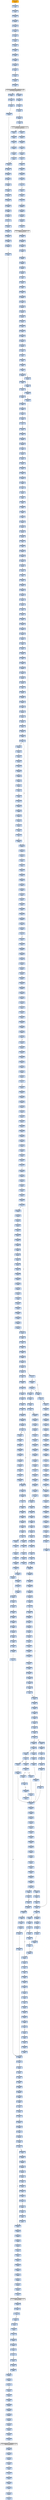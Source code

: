 strict digraph G {
	graph [bgcolor=transparent,
		name=G
	];
	node [color=lightsteelblue,
		fillcolor=lightsteelblue,
		shape=rectangle,
		style=filled
	];
	"0x0047083d"	[label="0x0047083d
movl"];
	"0x0047083f"	[label="0x0047083f
pushl"];
	"0x0047083d" -> "0x0047083f"	[color="#000000"];
	"0x004702c8"	[label="0x004702c8
je"];
	"0x00470373"	[label="0x00470373
movl"];
	"0x004702c8" -> "0x00470373"	[color="#000000",
		label=T];
	"0x00470ca5"	[label="0x00470ca5
jne"];
	"0x00470cb2"	[label="0x00470cb2
movb"];
	"0x00470ca5" -> "0x00470cb2"	[color="#000000",
		label=T];
	"0x00470845"	[label="0x00470845
movl"];
	"0x0047084b"	[label="0x0047084b
xorl"];
	"0x00470845" -> "0x0047084b"	[color="#000000"];
	"0x004701ae"	[label="0x004701ae
orl"];
	"0x004701b0"	[label="0x004701b0
je"];
	"0x004701ae" -> "0x004701b0"	[color="#000000"];
	"0x0047088e"	[label="0x0047088e
movl"];
	"0x00470892"	[label="0x00470892
movl"];
	"0x0047088e" -> "0x00470892"	[color="#000000"];
	"0x00470cff"	[label="0x00470cff
ret"];
	"0x00470a9b"	[label="0x00470a9b
movb"];
	"0x00470cff" -> "0x00470a9b"	[color="#000000"];
	"0x00470e18"	[label="0x00470e18
movb"];
	"0x00470cff" -> "0x00470e18"	[color="#000000"];
	"0x00470e4c"	[label="0x00470e4c
movl"];
	"0x00470e50"	[label="0x00470e50
andl"];
	"0x00470e4c" -> "0x00470e50"	[color="#000000"];
	"0x00470093"	[label="0x00470093
orl"];
	"0x00470095"	[label="0x00470095
je"];
	"0x00470093" -> "0x00470095"	[color="#000000"];
	"0x00470e36"	[label="0x00470e36
movl"];
	"0x00470e39"	[label="0x00470e39
movl"];
	"0x00470e36" -> "0x00470e39"	[color="#000000"];
	"0x00470f2b"	[label="0x00470f2b
movl"];
	"0x00470f31"	[label="0x00470f31
movl"];
	"0x00470f2b" -> "0x00470f31"	[color="#000000"];
	"0x00470e67"	[label="0x00470e67
movl"];
	"0x00470e6a"	[label="0x00470e6a
movl"];
	"0x00470e67" -> "0x00470e6a"	[color="#000000"];
	"0x00470f4c"	[label="0x00470f4c
movb"];
	"0x00470f4e"	[label="0x00470f4e
movb"];
	"0x00470f4c" -> "0x00470f4e"	[color="#000000"];
	"0x00470a11"	[label="0x00470a11
shrl"];
	"0x00470a14"	[label="0x00470a14
xorl"];
	"0x00470a11" -> "0x00470a14"	[color="#000000"];
	"0x004708b7"	[label="0x004708b7
ja"];
	"0x004708bd"	[label="0x004708bd
movl"];
	"0x004708b7" -> "0x004708bd"	[color="#000000",
		label=F];
	"0x00470af1"	[label="0x00470af1
movl"];
	"0x00470af7"	[label="0x00470af7
popl"];
	"0x00470af1" -> "0x00470af7"	[color="#000000"];
	"0x00470f81"	[label="0x00470f81
popl"];
	"0x00470f82"	[label="0x00470f82
popl"];
	"0x00470f81" -> "0x00470f82"	[color="#000000"];
	"0x0047080f"	[label="0x0047080f
movl"];
	"0x00470813"	[label="0x00470813
movl"];
	"0x0047080f" -> "0x00470813"	[color="#000000"];
	"0x00470f7a"	[label="0x00470f7a
movl"];
	"0x00470f7e"	[label="0x00470f7e
movl"];
	"0x00470f7a" -> "0x00470f7e"	[color="#000000"];
	"0x00470416"	[label="0x00470416
jne"];
	"0x00470420"	[label="0x00470420
pushl"];
	"0x00470416" -> "0x00470420"	[color="#000000",
		label=T];
	GETMODULEHANDLEA_KERNEL32_DLL	[color=lightgrey,
		fillcolor=lightgrey,
		label="GETMODULEHANDLEA_KERNEL32_DLL
GETMODULEHANDLEA"];
	"0x00470287"	[label="0x00470287
testl"];
	GETMODULEHANDLEA_KERNEL32_DLL -> "0x00470287"	[color="#000000"];
	"0x00470042"	[label="0x00470042
movl"];
	GETMODULEHANDLEA_KERNEL32_DLL -> "0x00470042"	[color="#000000"];
	"0x00470b9d"	[label="0x00470b9d
cmpl"];
	"0x00470ba0"	[label="0x00470ba0
jb"];
	"0x00470b9d" -> "0x00470ba0"	[color="#000000"];
	"0x004708c7"	[label="0x004708c7
addl"];
	"0x004708c9"	[label="0x004708c9
cmpl"];
	"0x004708c7" -> "0x004708c9"	[color="#000000"];
	"0x004700b2"	[label="0x004700b2
pushl"];
	"0x004700b7"	[label="0x004700b7
pushl"];
	"0x004700b2" -> "0x004700b7"	[color="#000000"];
	"0x004708ab"	[label="0x004708ab
addl"];
	"0x004708ad"	[label="0x004708ad
cmpl"];
	"0x004708ab" -> "0x004708ad"	[color="#000000"];
	"0x0047040c"	[label="0x0047040c
popl"];
	"0x0047040d"	[label="0x0047040d
orl"];
	"0x0047040c" -> "0x0047040d"	[color="#000000"];
	"0x004707ad"	[label="0x004707ad
pushl"];
	"0x004707ae"	[label="0x004707ae
cmpl"];
	"0x004707ad" -> "0x004707ae"	[color="#000000"];
	"0x00470a25"	[label="0x00470a25
sbbl"];
	"0x00470a27"	[label="0x00470a27
addl"];
	"0x00470a25" -> "0x00470a27"	[color="#000000"];
	"0x00470a31"	[label="0x00470a31
movl"];
	"0x00470a36"	[label="0x00470a36
jmp"];
	"0x00470a31" -> "0x00470a36"	[color="#000000"];
	"0x004708a9"	[label="0x004708a9
shll"];
	"0x004708a9" -> "0x004708ab"	[color="#000000"];
	"0x0047084d"	[label="0x0047084d
leal"];
	"0x00470851"	[label="0x00470851
xorl"];
	"0x0047084d" -> "0x00470851"	[color="#000000"];
	"0x00470b6e"	[label="0x00470b6e
leal"];
	"0x00470b71"	[label="0x00470b71
pushl"];
	"0x00470b6e" -> "0x00470b71"	[color="#000000"];
	"0x00470f07"	[label="0x00470f07
movl"];
	"0x00470f0d"	[label="0x00470f0d
movl"];
	"0x00470f07" -> "0x00470f0d"	[color="#000000"];
	"0x00470ec1"	[label="0x00470ec1
addl"];
	"0x00470ec4"	[label="0x00470ec4
orl"];
	"0x00470ec1" -> "0x00470ec4"	[color="#000000"];
	"0x00470a09"	[label="0x00470a09
movl"];
	"0x00470a0f"	[label="0x00470a0f
movl"];
	"0x00470a09" -> "0x00470a0f"	[color="#000000"];
	"0x00470a20"	[label="0x00470a20
jae"];
	"0x00470a22"	[label="0x00470a22
cmpl"];
	"0x00470a20" -> "0x00470a22"	[color="#000000",
		label=F];
	"0x00470a2c"	[label="0x00470a2c
cmpl"];
	"0x00470a20" -> "0x00470a2c"	[color="#000000",
		label=T];
	VIRTUALPROTECT_KERNEL32_DLL	[color=lightgrey,
		fillcolor=lightgrey,
		label="VIRTUALPROTECT_KERNEL32_DLL
VIRTUALPROTECT"];
	"0x004703ff"	[label="0x004703ff
popl"];
	VIRTUALPROTECT_KERNEL32_DLL -> "0x004703ff"	[color="#000000"];
	"0x00470f80"	[label="0x00470f80
popl"];
	"0x00470f80" -> "0x00470f81"	[color="#000000"];
	"0x00470169"	[label="0x00470169
movl"];
	"0x0047016f"	[label="0x0047016f
sarl"];
	"0x00470169" -> "0x0047016f"	[color="#000000"];
	"0x004700f7"	[label="0x004700f7
pushl"];
	"0x004700fa"	[label="0x004700fa
pushl"];
	"0x004700f7" -> "0x004700fa"	[color="#000000"];
	"0x00470960"	[label="0x00470960
xorl"];
	"0x00470962"	[label="0x00470962
testl"];
	"0x00470960" -> "0x00470962"	[color="#000000"];
	"0x00470bc5"	[label="0x00470bc5
movl"];
	"0x00470bc7"	[label="0x00470bc7
call"];
	"0x00470bc5" -> "0x00470bc7"	[color="#000000"];
	"0x0047015f"	[label="0x0047015f
movl"];
	"0x00470161"	[label="0x00470161
movl"];
	"0x0047015f" -> "0x00470161"	[color="#000000"];
	"0x00470718"	[label="0x00470718
testb"];
	"0x0047071a"	[label="0x0047071a
jne"];
	"0x00470718" -> "0x0047071a"	[color="#000000"];
	"0x00470b3d"	[label="0x00470b3d
movl"];
	"0x00470b43"	[label="0x00470b43
movl"];
	"0x00470b3d" -> "0x00470b43"	[color="#000000"];
	"0x00470f89"	[label="0x00470f89
ret"];
	"0x00470f89" -> "0x00470718"	[color="#000000"];
	"0x00470b4f"	[label="0x00470b4f
movl"];
	"0x00470b55"	[label="0x00470b55
repz"];
	"0x00470b4f" -> "0x00470b55"	[color="#000000"];
	"0x00470e2e"	[label="0x00470e2e
leal"];
	"0x00470e31"	[label="0x00470e31
cmpl"];
	"0x00470e2e" -> "0x00470e31"	[color="#000000"];
	"0x00470ab9"	[label="0x00470ab9
leal"];
	"0x00470abc"	[label="0x00470abc
pushl"];
	"0x00470ab9" -> "0x00470abc"	[color="#000000"];
	VIRTUALFREE_KERNEL32_DLL	[color=lightgrey,
		fillcolor=lightgrey,
		label="VIRTUALFREE_KERNEL32_DLL
VIRTUALFREE"];
	"0x004701a8"	[label="0x004701a8
movl"];
	VIRTUALFREE_KERNEL32_DLL -> "0x004701a8"	[color="#000000"];
	"0x00470907"	[label="0x00470907
movw"];
	"0x0047090a"	[label="0x0047090a
shrl"];
	"0x00470907" -> "0x0047090a"	[color="#000000"];
	"0x00470834"	[label="0x00470834
subl"];
	"0x0047083a"	[label="0x0047083a
pushl"];
	"0x00470834" -> "0x0047083a"	[color="#000000"];
	"0x00470269"	[label="0x00470269
movl"];
	"0x0047026f"	[label="0x0047026f
addl"];
	"0x00470269" -> "0x0047026f"	[color="#000000"];
	"0x00470e34"	[label="0x00470e34
jb"];
	"0x00470e31" -> "0x00470e34"	[color="#000000"];
	"0x00470ef5"	[label="0x00470ef5
addl"];
	"0x00470ef7"	[label="0x00470ef7
cmpl"];
	"0x00470ef5" -> "0x00470ef7"	[color="#000000"];
	"0x004709c2"	[label="0x004709c2
incl"];
	"0x004709c3"	[label="0x004709c3
movb"];
	"0x004709c2" -> "0x004709c3"	[color="#000000"];
	"0x00470cf8"	[label="0x00470cf8
popl"];
	"0x00470cf9"	[label="0x00470cf9
subl"];
	"0x00470cf8" -> "0x00470cf9"	[color="#000000"];
	"0x00470a19"	[label="0x00470a19
movl"];
	"0x00470a1b"	[label="0x00470a1b
jmp"];
	"0x00470a19" -> "0x00470a1b"	[color="#000000"];
	"0x00470015"	[label="0x00470015
movl"];
	"0x0047001a"	[label="0x0047001a
addl"];
	"0x00470015" -> "0x0047001a"	[color="#000000"];
	"0x00470174"	[label="0x00470174
movl"];
	"0x00470176"	[label="0x00470176
andl"];
	"0x00470174" -> "0x00470176"	[color="#000000"];
	"0x00470900"	[label="0x00470900
movl"];
	"0x00470904"	[label="0x00470904
shll"];
	"0x00470900" -> "0x00470904"	[color="#000000"];
	"0x00470e26"	[label="0x00470e26
cmpl"];
	"0x00470e29"	[label="0x00470e29
jb"];
	"0x00470e26" -> "0x00470e29"	[color="#000000"];
	"0x00470152"	[label="0x00470152
popl"];
	"0x00470153"	[label="0x00470153
popl"];
	"0x00470152" -> "0x00470153"	[color="#000000"];
	"0x00470cf1"	[label="0x00470cf1
ret"];
	"0x00470f6c"	[label="0x00470f6c
testb"];
	"0x00470cf1" -> "0x00470f6c"	[color="#000000"];
	"0x004706d2"	[label="0x004706d2
leal"];
	"0x004706d6"	[label="0x004706d6
pushl"];
	"0x004706d2" -> "0x004706d6"	[color="#000000"];
	"0x00470f5b"	[label="0x00470f5b
addl"];
	"0x00470f5d"	[label="0x00470f5d
movl"];
	"0x00470f5b" -> "0x00470f5d"	[color="#000000"];
	"0x00470a16"	[label="0x00470a16
movb"];
	"0x00470a14" -> "0x00470a16"	[color="#000000"];
	"0x00470e34" -> "0x00470e36"	[color="#000000",
		label=F];
	"0x00470e34" -> "0x00470e67"	[color="#000000",
		label=T];
	"0x00470a6a"	[label="0x00470a6a
subl"];
	"0x00470a6c"	[label="0x00470a6c
subl"];
	"0x00470a6a" -> "0x00470a6c"	[color="#000000"];
	"0x00470ede"	[label="0x00470ede
subl"];
	"0x00470ee0"	[label="0x00470ee0
addl"];
	"0x00470ede" -> "0x00470ee0"	[color="#000000"];
	"0x0047037e"	[label="0x0047037e
movl"];
	"0x00470384"	[label="0x00470384
jmp"];
	"0x0047037e" -> "0x00470384"	[color="#000000"];
	"0x00470bad"	[label="0x00470bad
movl"];
	"0x00470baf"	[label="0x00470baf
call"];
	"0x00470bad" -> "0x00470baf"	[color="#000000"];
	"0x00470d42"	[label="0x00470d42
jmp"];
	"0x00470f70"	[label="0x00470f70
cmpl"];
	"0x00470d42" -> "0x00470f70"	[color="#000000"];
	"0x00470873"	[label="0x00470873
cmpl"];
	"0x00470875"	[label="0x00470875
movl"];
	"0x00470873" -> "0x00470875"	[color="#000000"];
	"0x00470a3b"	[label="0x00470a3b
jae"];
	"0x00470a44"	[label="0x00470a44
cmpl"];
	"0x00470a3b" -> "0x00470a44"	[color="#000000",
		label=T];
	"0x00470a3d"	[label="0x00470a3d
movl"];
	"0x00470a3b" -> "0x00470a3d"	[color="#000000",
		label=F];
	"0x004709de"	[label="0x004709de
addl"];
	"0x004709e1"	[label="0x004709e1
movl"];
	"0x004709de" -> "0x004709e1"	[color="#000000"];
	"0x00470bb6"	[label="0x00470bb6
jne"];
	"0x00470bc3"	[label="0x00470bc3
xorl"];
	"0x00470bb6" -> "0x00470bc3"	[color="#000000",
		label=T];
	"0x004709ad"	[label="0x004709ad
ret"];
	"0x00470ca3"	[label="0x00470ca3
testb"];
	"0x004709ad" -> "0x00470ca3"	[color="#000000"];
	"0x00470bb4"	[label="0x00470bb4
testb"];
	"0x004709ad" -> "0x00470bb4"	[color="#000000"];
	"0x00470ab3"	[label="0x00470ab3
jb"];
	"0x00470ab5"	[label="0x00470ab5
movl"];
	"0x00470ab3" -> "0x00470ab5"	[color="#000000",
		label=F];
	"0x00470289"	[label="0x00470289
jne"];
	"0x00470287" -> "0x00470289"	[color="#000000"];
	"0x00470864"	[label="0x00470864
xorl"];
	"0x00470866"	[label="0x00470866
movb"];
	"0x00470864" -> "0x00470866"	[color="#000000"];
	"0x0047083b"	[label="0x0047083b
pushl"];
	"0x0047083c"	[label="0x0047083c
pushl"];
	"0x0047083b" -> "0x0047083c"	[color="#000000"];
	"0x004707de"	[label="0x004707de
movl"];
	"0x004707e0"	[label="0x004707e0
movl"];
	"0x004707de" -> "0x004707e0"	[color="#000000"];
	"0x00470911"	[label="0x00470911
movl"];
	"0x00470915"	[label="0x00470915
andl"];
	"0x00470911" -> "0x00470915"	[color="#000000"];
	"0x00470e22"	[label="0x00470e22
movl"];
	"0x00470e24"	[label="0x00470e24
je"];
	"0x00470e22" -> "0x00470e24"	[color="#000000"];
	"0x00470f61"	[label="0x00470f61
movl"];
	"0x00470f5d" -> "0x00470f61"	[color="#000000"];
	"0x004707be"	[label="0x004707be
movb"];
	"0x004707c2"	[label="0x004707c2
movl"];
	"0x004707be" -> "0x004707c2"	[color="#000000"];
	"0x0047000d"	[label="0x0047000d
ret"];
	"0x00470008"	[label="0x00470008
jmp"];
	"0x0047000d" -> "0x00470008"	[color="#000000"];
	"0x00470aad"	[label="0x00470aad
addl"];
	"0x00470aaf"	[label="0x00470aaf
incl"];
	"0x00470aad" -> "0x00470aaf"	[color="#000000"];
	"0x00470398"	[label="0x00470398
pushl"];
	"0x0047039a"	[label="0x0047039a
pushl"];
	"0x00470398" -> "0x0047039a"	[color="#000000"];
	"0x00470e8a"	[label="0x00470e8a
leal"];
	"0x00470e90"	[label="0x00470e90
call"];
	"0x00470e8a" -> "0x00470e90"	[color="#000000"];
	"0x004707c4"	[label="0x004707c4
movl"];
	"0x004707c2" -> "0x004707c4"	[color="#000000"];
	"0x004708dc"	[label="0x004708dc
movl"];
	"0x004708e0"	[label="0x004708e0
movl"];
	"0x004708dc" -> "0x004708e0"	[color="#000000"];
	"0x00470855"	[label="0x00470855
movl"];
	"0x0047085c"	[label="0x0047085c
cmpl"];
	"0x00470855" -> "0x0047085c"	[color="#000000"];
	"0x004709c0"	[label="0x004709c0
movb"];
	"0x004709c0" -> "0x004709c2"	[color="#000000"];
	"0x004702f1"	[label="0x004702f1
jne"];
	"0x00470365"	[label="0x00470365
movl"];
	"0x004702f1" -> "0x00470365"	[color="#000000",
		label=T];
	"0x00470ece"	[label="0x00470ece
movl"];
	"0x00470ed1"	[label="0x00470ed1
jae"];
	"0x00470ece" -> "0x00470ed1"	[color="#000000"];
	"0x00470389"	[label="0x00470389
movl"];
	"0x0047038f"	[label="0x0047038f
movl"];
	"0x00470389" -> "0x0047038f"	[color="#000000"];
	"0x00470ba2"	[label="0x00470ba2
leal"];
	"0x00470ba8"	[label="0x00470ba8
leal"];
	"0x00470ba2" -> "0x00470ba8"	[color="#000000"];
	"0x00470f43"	[label="0x00470f43
movl"];
	"0x00470f45"	[label="0x00470f45
jae"];
	"0x00470f43" -> "0x00470f45"	[color="#000000"];
	"0x00470b72"	[label="0x00470b72
pushl"];
	"0x00470b71" -> "0x00470b72"	[color="#000000"];
	"0x00470a0f" -> "0x00470a11"	[color="#000000"];
	"0x00470a00"	[label="0x00470a00
andl"];
	"0x00470a05"	[label="0x00470a05
cmpl"];
	"0x00470a00" -> "0x00470a05"	[color="#000000"];
	"0x00470101"	[label="0x00470101
movb"];
	"0x00470103"	[label="0x00470103
cmpb"];
	"0x00470101" -> "0x00470103"	[color="#000000"];
	"0x004706eb"	[label="0x004706eb
pushl"];
	"0x004706ec"	[label="0x004706ec
leal"];
	"0x004706eb" -> "0x004706ec"	[color="#000000"];
	"0x00470a86"	[label="0x00470a86
pushl"];
	"0x00470a87"	[label="0x00470a87
movl"];
	"0x00470a86" -> "0x00470a87"	[color="#000000"];
	"0x00470d3e"	[label="0x00470d3e
movl"];
	"0x00470d3e" -> "0x00470d42"	[color="#000000"];
	"0x00470b30"	[label="0x00470b30
xorl"];
	"0x00470b32"	[label="0x00470b32
movl"];
	"0x00470b30" -> "0x00470b32"	[color="#000000"];
	"0x004707b1"	[label="0x004707b1
jb"];
	"0x004707ae" -> "0x004707b1"	[color="#000000"];
	"0x0047004d"	[label="0x0047004d
pushl"];
	"0x0047004e"	[label="0x0047004e
pushl"];
	"0x0047004d" -> "0x0047004e"	[color="#000000"];
	"0x00470163"	[label="0x00470163
addl"];
	"0x00470163" -> "0x00470169"	[color="#000000"];
	"0x004707a7"	[label="0x004707a7
pushl"];
	"0x004707a8"	[label="0x004707a8
movl"];
	"0x004707a7" -> "0x004707a8"	[color="#000000"];
	"0x00470a84"	[label="0x00470a84
pushl"];
	"0x00470a85"	[label="0x00470a85
pushl"];
	"0x00470a84" -> "0x00470a85"	[color="#000000"];
	"0x0047003c"	[label="0x0047003c
call"];
	"0x0047003c" -> GETMODULEHANDLEA_KERNEL32_DLL	[color="#000000"];
	"0x0047089e"	[label="0x0047089e
leal"];
	"0x004708a1"	[label="0x004708a1
movl"];
	"0x0047089e" -> "0x004708a1"	[color="#000000"];
	"0x00470a47"	[label="0x00470a47
jae"];
	"0x00470a44" -> "0x00470a47"	[color="#000000"];
	"0x00470840"	[label="0x00470840
movl"];
	"0x0047083f" -> "0x00470840"	[color="#000000"];
	"0x004700a7"	[label="0x004700a7
cmpl"];
	"0x004700aa"	[label="0x004700aa
je"];
	"0x004700a7" -> "0x004700aa"	[color="#000000"];
	"0x0047090d"	[label="0x0047090d
repz"];
	"0x0047090a" -> "0x0047090d"	[color="#000000"];
	"0x00470cf2"	[label="0x00470cf2
call"];
	"0x00470cf2" -> "0x00470cf8"	[color="#000000"];
	"0x00470271"	[label="0x00470271
movl"];
	"0x0047026f" -> "0x00470271"	[color="#000000"];
	"0x00470f16"	[label="0x00470f16
movl"];
	"0x00470f1c"	[label="0x00470f1c
movl"];
	"0x00470f16" -> "0x00470f1c"	[color="#000000"];
	"0x00470ea0"	[label="0x00470ea0
jb"];
	"0x00470ed3"	[label="0x00470ed3
movl"];
	"0x00470ea0" -> "0x00470ed3"	[color="#000000",
		label=T];
	"0x00470ea2"	[label="0x00470ea2
movl"];
	"0x00470ea0" -> "0x00470ea2"	[color="#000000",
		label=F];
	"0x00470394"	[label="0x00470394
pushl"];
	"0x00470395"	[label="0x00470395
pushl"];
	"0x00470394" -> "0x00470395"	[color="#000000"];
	"0x004707e3"	[label="0x004707e3
cmpl"];
	"0x004707e0" -> "0x004707e3"	[color="#000000"];
	"0x00470cea"	[label="0x00470cea
popl"];
	"0x00470ceb"	[label="0x00470ceb
addl"];
	"0x00470cea" -> "0x00470ceb"	[color="#000000"];
	"0x0047005f"	[label="0x0047005f
leal"];
	"0x00470062"	[label="0x00470062
jmp"];
	"0x0047005f" -> "0x00470062"	[color="#000000"];
	"0x00470059"	[label="0x00470059
jne"];
	"0x0047005b"	[label="0x0047005b
cmpb"];
	"0x00470059" -> "0x0047005b"	[color="#000000",
		label=F];
	"0x004707fd"	[label="0x004707fd
andl"];
	"0x00470802"	[label="0x00470802
shrl"];
	"0x004707fd" -> "0x00470802"	[color="#000000"];
	"0x004708cc"	[label="0x004708cc
movl"];
	"0x004708c9" -> "0x004708cc"	[color="#000000"];
	"0x004707f2"	[label="0x004707f2
subl"];
	"0x004707f4"	[label="0x004707f4
shrl"];
	"0x004707f2" -> "0x004707f4"	[color="#000000"];
	"0x00470f74"	[label="0x00470f74
jb"];
	"0x00470f74" -> "0x00470f7a"	[color="#000000",
		label=F];
	"0x00470f3d"	[label="0x00470f3d
incl"];
	"0x00470f3e"	[label="0x00470f3e
leal"];
	"0x00470f3d" -> "0x00470f3e"	[color="#000000"];
	"0x004709c7"	[label="0x004709c7
movl"];
	"0x004709c9"	[label="0x004709c9
movl"];
	"0x004709c7" -> "0x004709c9"	[color="#000000"];
	"0x00470b74"	[label="0x00470b74
movl"];
	"0x00470b76"	[label="0x00470b76
call"];
	"0x00470b74" -> "0x00470b76"	[color="#000000"];
	"0x004708cf"	[label="0x004708cf
movl"];
	"0x004708cc" -> "0x004708cf"	[color="#000000"];
	"0x0047090f"	[label="0x0047090f
movl"];
	"0x0047090d" -> "0x0047090f"	[color="#000000"];
	"0x00470110"	[label="0x00470110
pushl"];
	"0x00470111"	[label="0x00470111
pushl"];
	"0x00470110" -> "0x00470111"	[color="#000000"];
	"0x004709e4"	[label="0x004709e4
movl"];
	"0x004709e6"	[label="0x004709e6
movl"];
	"0x004709e4" -> "0x004709e6"	[color="#000000"];
	"0x00470292"	[label="0x00470292
movl"];
	"0x00470298"	[label="0x00470298
movl"];
	"0x00470292" -> "0x00470298"	[color="#000000"];
	"0x00470bac"	[label="0x00470bac
pushl"];
	"0x00470bac" -> "0x00470bad"	[color="#000000"];
	"0x004709a7"	[label="0x004709a7
addl"];
	"0x004709a7" -> "0x004709ad"	[color="#000000"];
	"0x00470b0d"	[label="0x00470b0d
movl"];
	"0x00470b0f"	[label="0x00470b0f
leal"];
	"0x00470b0d" -> "0x00470b0f"	[color="#000000"];
	"0x004707ee"	[label="0x004707ee
movl"];
	"0x004707ee" -> "0x004707f2"	[color="#000000"];
	"0x00470885"	[label="0x00470885
movl"];
	"0x00470888"	[label="0x00470888
movl"];
	"0x00470885" -> "0x00470888"	[color="#000000"];
	"0x00470e9c"	[label="0x00470e9c
cmpl"];
	"0x00470e29" -> "0x00470e9c"	[color="#000000",
		label=T];
	"0x00470e2b"	[label="0x00470e2b
movl"];
	"0x00470e29" -> "0x00470e2b"	[color="#000000",
		label=F];
	"0x00470a38"	[label="0x00470a38
cmpl"];
	"0x00470a38" -> "0x00470a3b"	[color="#000000"];
	"0x004701c0"	[label="0x004701c0
movl"];
	"0x004701c6"	[label="0x004701c6
subl"];
	"0x004701c0" -> "0x004701c6"	[color="#000000"];
	"0x00470f63"	[label="0x00470f63
jmp"];
	"0x00470f63" -> "0x00470f70"	[color="#000000"];
	"0x00470831"	[label="0x00470831
ret"];
	"0x00470831" -> "0x00470af1"	[color="#000000"];
	"0x00470396"	[label="0x00470396
pushl"];
	"0x00470395" -> "0x00470396"	[color="#000000"];
	"0x00470f41"	[label="0x00470f41
cmpl"];
	"0x00470f3e" -> "0x00470f41"	[color="#000000"];
	"0x00470f37"	[label="0x00470f37
movl"];
	"0x00470f31" -> "0x00470f37"	[color="#000000"];
	"0x004709d9"	[label="0x004709d9
orl"];
	"0x004709db"	[label="0x004709db
movl"];
	"0x004709d9" -> "0x004709db"	[color="#000000"];
	"0x00470840" -> "0x00470845"	[color="#000000"];
	"0x004700be"	[label="0x004700be
call"];
	VIRTUALALLOC_KERNEL32_DLL	[color=lightgrey,
		fillcolor=lightgrey,
		label="VIRTUALALLOC_KERNEL32_DLL
VIRTUALALLOC"];
	"0x004700be" -> VIRTUALALLOC_KERNEL32_DLL	[color="#000000"];
	"0x00470035"	[label="0x00470035
leal"];
	"0x0047003b"	[label="0x0047003b
pushl"];
	"0x00470035" -> "0x0047003b"	[color="#000000"];
	"0x00470f39"	[label="0x00470f39
movl"];
	"0x00470f39" -> "0x00470f3d"	[color="#000000"];
	"0x00470abd"	[label="0x00470abd
pushl"];
	"0x00470ac2"	[label="0x00470ac2
call"];
	"0x00470abd" -> "0x00470ac2"	[color="#000000"];
	"0x00470e88"	[label="0x00470e88
shrl"];
	"0x00470e88" -> "0x00470e8a"	[color="#000000"];
	"0x00470a42"	[label="0x00470a42
jmp"];
	"0x00470a58"	[label="0x00470a58
movl"];
	"0x00470a42" -> "0x00470a58"	[color="#000000"];
	"0x00470b0c"	[label="0x00470b0c
pushl"];
	"0x00470b0c" -> "0x00470b0d"	[color="#000000"];
	"0x00470a96"	[label="0x00470a96
call"];
	"0x00470a96" -> "0x00470cf2"	[color="#000000"];
	"0x004706ea"	[label="0x004706ea
pushl"];
	"0x004706ea" -> "0x004706eb"	[color="#000000"];
	"0x00470726"	[label="0x00470726
movl"];
	"0x00470729"	[label="0x00470729
addl"];
	"0x00470726" -> "0x00470729"	[color="#000000"];
	"0x00470983"	[label="0x00470983
movl"];
	"0x00470986"	[label="0x00470986
xorl"];
	"0x00470983" -> "0x00470986"	[color="#000000"];
	"0x004707e8"	[label="0x004707e8
movl"];
	"0x004707eb"	[label="0x004707eb
movl"];
	"0x004707e8" -> "0x004707eb"	[color="#000000"];
	"0x00470392"	[label="0x00470392
addl"];
	"0x00470392" -> "0x00470394"	[color="#000000"];
	"0x0047088c"	[label="0x0047088c
xorl"];
	"0x0047088c" -> "0x0047088e"	[color="#000000"];
	"0x00470afe"	[label="0x00470afe
popl"];
	"0x00470aff"	[label="0x00470aff
ret"];
	"0x00470afe" -> "0x00470aff"	[color="#000000"];
	"0x004700b0"	[label="0x004700b0
pushl"];
	"0x004700aa" -> "0x004700b0"	[color="#000000",
		label=F];
	"0x00470922"	[label="0x00470922
movl"];
	"0x00470926"	[label="0x00470926
addl"];
	"0x00470922" -> "0x00470926"	[color="#000000"];
	"0x0047081d"	[label="0x0047081d
movl"];
	"0x00470823"	[label="0x00470823
leal"];
	"0x0047081d" -> "0x00470823"	[color="#000000"];
	"0x00470b6a"	[label="0x00470b6a
movl"];
	"0x00470b6c"	[label="0x00470b6c
pushl"];
	"0x00470b6a" -> "0x00470b6c"	[color="#000000"];
	"0x00470ebc"	[label="0x00470ebc
andl"];
	"0x00470ebc" -> "0x00470ec1"	[color="#000000"];
	"0x004702ee"	[label="0x004702ee
testl"];
	"0x004702f0"	[label="0x004702f0
popl"];
	"0x004702ee" -> "0x004702f0"	[color="#000000"];
	"0x00470e9c" -> "0x00470ea0"	[color="#000000"];
	"0x00470a5f"	[label="0x00470a5f
movl"];
	"0x00470a62"	[label="0x00470a62
movl"];
	"0x00470a5f" -> "0x00470a62"	[color="#000000"];
	"0x00470112"	[label="0x00470112
movl"];
	"0x00470111" -> "0x00470112"	[color="#000000"];
	"0x004701ba"	[label="0x004701ba
movl"];
	"0x004701b0" -> "0x004701ba"	[color="#000000",
		label=T];
	"0x00470cbb"	[label="0x00470cbb
cmpb"];
	"0x00470cc3"	[label="0x00470cc3
jne"];
	"0x00470cbb" -> "0x00470cc3"	[color="#000000"];
	"0x004707d9"	[label="0x004707d9
addl"];
	"0x004707db"	[label="0x004707db
movl"];
	"0x004707d9" -> "0x004707db"	[color="#000000"];
	"0x00470ead"	[label="0x00470ead
incl"];
	"0x00470eae"	[label="0x00470eae
movb"];
	"0x00470ead" -> "0x00470eae"	[color="#000000"];
	"0x00470114"	[label="0x00470114
subl"];
	"0x00470117"	[label="0x00470117
movl"];
	"0x00470114" -> "0x00470117"	[color="#000000"];
	"0x004707b1" -> "0x004707e8"	[color="#000000",
		label=T];
	"0x004707b3"	[label="0x004707b3
pushl"];
	"0x004707b1" -> "0x004707b3"	[color="#000000",
		label=F];
	"0x00470ceb" -> "0x00470cf1"	[color="#000000"];
	"0x0047005d"	[label="0x0047005d
jne"];
	"0x0047005b" -> "0x0047005d"	[color="#000000"];
	"0x00470ec6"	[label="0x00470ec6
movl"];
	"0x00470ec8"	[label="0x00470ec8
cmpl"];
	"0x00470ec6" -> "0x00470ec8"	[color="#000000"];
	"0x00470804"	[label="0x00470804
addl"];
	"0x00470802" -> "0x00470804"	[color="#000000"];
	"0x0047089a"	[label="0x0047089a
movl"];
	"0x0047089a" -> "0x0047089e"	[color="#000000"];
	"0x00470b69"	[label="0x00470b69
pushl"];
	"0x00470b69" -> "0x00470b6a"	[color="#000000"];
	"0x00470b06"	[label="0x00470b06
movl"];
	"0x00470b08"	[label="0x00470b08
movl"];
	"0x00470b06" -> "0x00470b08"	[color="#000000"];
	"0x004708b3"	[label="0x004708b3
movl"];
	"0x004708ad" -> "0x004708b3"	[color="#000000"];
	"0x00470b08" -> "0x00470b0c"	[color="#000000"];
	"0x00470a1d"	[label="0x00470a1d
cmpl"];
	"0x00470a1d" -> "0x00470a20"	[color="#000000"];
	"0x00470f22"	[label="0x00470f22
leal"];
	"0x00470f25"	[label="0x00470f25
movl"];
	"0x00470f22" -> "0x00470f25"	[color="#000000"];
	"0x00470367"	[label="0x00470367
addl"];
	"0x0047036e"	[label="0x0047036e
jmp"];
	"0x00470367" -> "0x0047036e"	[color="#000000"];
	"0x004708f6"	[label="0x004708f6
movl"];
	"0x004708f8"	[label="0x004708f8
movb"];
	"0x004708f6" -> "0x004708f8"	[color="#000000"];
	"0x00470058"	[label="0x00470058
scasb"];
	"0x00470058" -> "0x00470059"	[color="#000000"];
	"0x00470b49"	[label="0x00470b49
movl"];
	"0x00470b49" -> "0x00470b4f"	[color="#000000"];
	"0x00470a5a"	[label="0x00470a5a
movl"];
	"0x00470a5d"	[label="0x00470a5d
addl"];
	"0x00470a5a" -> "0x00470a5d"	[color="#000000"];
	"0x0047005d" -> "0x0047005f"	[color="#000000",
		label=F];
	"0x00470f05"	[label="0x00470f05
je"];
	"0x00470f05" -> "0x00470f07"	[color="#000000",
		label=F];
	"0x00470f05" -> "0x00470f37"	[color="#000000",
		label=T];
	"0x00470121"	[label="0x00470121
je"];
	"0x00470151"	[label="0x00470151
popl"];
	"0x00470121" -> "0x00470151"	[color="#000000",
		label=T];
	"0x00470154"	[label="0x00470154
popl"];
	"0x00470153" -> "0x00470154"	[color="#000000"];
	"0x00470e20"	[label="0x00470e20
testb"];
	"0x00470e20" -> "0x00470e22"	[color="#000000"];
	"0x004700bc"	[label="0x004700bc
pushl"];
	"0x004700b7" -> "0x004700bc"	[color="#000000"];
	"0x0047001c"	[label="0x0047001c
subl"];
	"0x00470022"	[label="0x00470022
cmpl"];
	"0x0047001c" -> "0x00470022"	[color="#000000"];
	"0x00470f14"	[label="0x00470f14
jmp"];
	"0x00470f0d" -> "0x00470f14"	[color="#000000"];
	"0x00470b72" -> "0x00470b74"	[color="#000000"];
	"0x00470a07"	[label="0x00470a07
jae"];
	"0x00470a07" -> "0x00470a09"	[color="#000000",
		label=F];
	"0x00470a07" -> "0x00470a1d"	[color="#000000",
		label=T];
	"0x00470904" -> "0x00470907"	[color="#000000"];
	"0x00470f47"	[label="0x00470f47
movl"];
	"0x00470f49"	[label="0x00470f49
subl"];
	"0x00470f47" -> "0x00470f49"	[color="#000000"];
	"0x00470efa"	[label="0x00470efa
jae"];
	"0x00470efa" -> "0x00470f16"	[color="#000000",
		label=T];
	"0x00470efc"	[label="0x00470efc
movl"];
	"0x00470efa" -> "0x00470efc"	[color="#000000",
		label=F];
	"0x0047039e"	[label="0x0047039e
call"];
	"0x0047039e" -> VIRTUALPROTECT_KERNEL32_DLL	[color="#000000"];
	"0x00470055"	[label="0x00470055
stosl"];
	"0x00470056"	[label="0x00470056
movb"];
	"0x00470055" -> "0x00470056"	[color="#000000"];
	"0x00470f53"	[label="0x00470f53
cmpl"];
	"0x00470f55"	[label="0x00470f55
jb"];
	"0x00470f53" -> "0x00470f55"	[color="#000000"];
	"0x004707c7"	[label="0x004707c7
movl"];
	"0x004707c4" -> "0x004707c7"	[color="#000000"];
	"0x0047017b"	[label="0x0047017b
popl"];
	"0x0047017c"	[label="0x0047017c
pushl"];
	"0x0047017b" -> "0x0047017c"	[color="#000000"];
	"0x00470375"	[label="0x00470375
movl"];
	"0x00470378"	[label="0x00470378
movl"];
	"0x00470375" -> "0x00470378"	[color="#000000"];
	"0x00470cde"	[label="0x00470cde
movl"];
	"0x00470ce3"	[label="0x00470ce3
repz"];
	"0x00470cde" -> "0x00470ce3"	[color="#000000"];
	"0x00470eb2"	[label="0x00470eb2
movl"];
	"0x00470eae" -> "0x00470eb2"	[color="#000000"];
	"0x004707a5"	[label="0x004707a5
movl"];
	"0x004707a5" -> "0x004707a7"	[color="#000000"];
	"0x0047072f"	[label="0x0047072f
ret"];
	"0x0047072f" -> "0x00470101"	[color="#000000"];
	"0x00470817"	[label="0x00470817
movl"];
	"0x00470813" -> "0x00470817"	[color="#000000"];
	"0x00470e76"	[label="0x00470e76
shrl"];
	"0x00470e78"	[label="0x00470e78
movl"];
	"0x00470e76" -> "0x00470e78"	[color="#000000"];
	"0x00470ba0" -> "0x00470ba2"	[color="#000000",
		label=F];
	"0x00470a16" -> "0x00470a19"	[color="#000000"];
	"0x00470ef3"	[label="0x00470ef3
shrl"];
	"0x00470ef3" -> "0x00470ef5"	[color="#000000"];
	"0x00470a6f"	[label="0x00470a6f
shrl"];
	"0x00470a71"	[label="0x00470a71
movl"];
	"0x00470a6f" -> "0x00470a71"	[color="#000000"];
	"0x004706e3"	[label="0x004706e3
movl"];
	"0x004706e3" -> "0x004706ea"	[color="#000000"];
	"0x00470a36" -> "0x00470a58"	[color="#000000"];
	"0x00470f1c" -> "0x00470f22"	[color="#000000"];
	"0x004707e5"	[label="0x004707e5
jae"];
	"0x004707e3" -> "0x004707e5"	[color="#000000"];
	"0x004708e6"	[label="0x004708e6
shrl"];
	"0x004708e9"	[label="0x004708e9
movl"];
	"0x004708e6" -> "0x004708e9"	[color="#000000"];
	"0x0047083a" -> "0x0047083b"	[color="#000000"];
	"0x004708f4"	[label="0x004708f4
movb"];
	"0x004708f4" -> "0x004708f6"	[color="#000000"];
	"0x004702a2"	[label="0x004702a2
movl"];
	"0x00470298" -> "0x004702a2"	[color="#000000"];
	"0x004709b5"	[label="0x004709b5
pushl"];
	"0x004709b6"	[label="0x004709b6
movl"];
	"0x004709b5" -> "0x004709b6"	[color="#000000"];
	"0x00470243"	[label="0x00470243
movl"];
	"0x00470249"	[label="0x00470249
movl"];
	"0x00470243" -> "0x00470249"	[color="#000000"];
	"0x004707a8" -> "0x004707ad"	[color="#000000"];
	"0x004707db" -> "0x004707de"	[color="#000000"];
	"0x00470aab"	[label="0x00470aab
shll"];
	"0x00470aab" -> "0x00470aad"	[color="#000000"];
	"0x00470d3b"	[label="0x00470d3b
incl"];
	"0x00470d3c"	[label="0x00470d3c
movl"];
	"0x00470d3b" -> "0x00470d3c"	[color="#000000"];
	"0x00470869"	[label="0x00470869
movl"];
	"0x00470866" -> "0x00470869"	[color="#000000"];
	"0x00470993"	[label="0x00470993
incl"];
	"0x00470994"	[label="0x00470994
movl"];
	"0x00470993" -> "0x00470994"	[color="#000000"];
	"0x00470181"	[label="0x00470181
pushl"];
	"0x00470183"	[label="0x00470183
pushl"];
	"0x00470181" -> "0x00470183"	[color="#000000"];
	"0x00470289" -> "0x00470292"	[color="#000000",
		label=T];
	"0x00470ca3" -> "0x00470ca5"	[color="#000000"];
	"0x004702bb"	[label="0x004702bb
movl"];
	"0x004702be"	[label="0x004702be
addl"];
	"0x004702bb" -> "0x004702be"	[color="#000000"];
	"0x004702f0" -> "0x004702f1"	[color="#000000"];
	"0x004708d8"	[label="0x004708d8
movl"];
	"0x004708d8" -> "0x004708dc"	[color="#000000"];
	"0x004706dc"	[label="0x004706dc
movl"];
	"0x004706dc" -> "0x004706e3"	[color="#000000"];
	"0x00470189"	[label="0x00470189
call"];
	"0x00470189" -> VIRTUALFREE_KERNEL32_DLL	[color="#000000"];
	"0x00470a5d" -> "0x00470a5f"	[color="#000000"];
	"0x00470e82"	[label="0x00470e82
andl"];
	"0x00470e82" -> "0x00470e88"	[color="#000000"];
	"0x00470a75"	[label="0x00470a75
addl"];
	"0x00470a77"	[label="0x00470a77
movl"];
	"0x00470a75" -> "0x00470a77"	[color="#000000"];
	"0x0047000c"	[label="0x0047000c
pushl"];
	"0x0047000c" -> "0x0047000d"	[color="#000000"];
	"0x004700b0" -> "0x004700b2"	[color="#000000"];
	"0x00470817" -> "0x0047081d"	[color="#000000"];
	"0x00470415"	[label="0x00470415
popa"];
	"0x00470415" -> "0x00470416"	[color="#000000"];
	"0x00470cf9" -> "0x00470cff"	[color="#000000"];
	"0x00470f4b"	[label="0x00470f4b
incl"];
	"0x00470f4b" -> "0x00470f4c"	[color="#000000"];
	"0x00470112" -> "0x00470114"	[color="#000000"];
	"0x00470baf" -> "0x00470834"	[color="#000000"];
	"0x00470e2b" -> "0x00470e2e"	[color="#000000"];
	"0x00470ea8"	[label="0x00470ea8
shll"];
	"0x00470eab"	[label="0x00470eab
movb"];
	"0x00470ea8" -> "0x00470eab"	[color="#000000"];
	"0x0047087e"	[label="0x0047087e
movl"];
	"0x00470882"	[label="0x00470882
movl"];
	"0x0047087e" -> "0x00470882"	[color="#000000"];
	"0x00470274"	[label="0x00470274
testl"];
	"0x00470276"	[label="0x00470276
je"];
	"0x00470274" -> "0x00470276"	[color="#000000"];
	"0x00470a58" -> "0x00470a5a"	[color="#000000"];
	"0x0047098b"	[label="0x0047098b
movl"];
	"0x0047098f"	[label="0x0047098f
leal"];
	"0x0047098b" -> "0x0047098f"	[color="#000000"];
	"0x004709cc"	[label="0x004709cc
movl"];
	"0x004709c9" -> "0x004709cc"	[color="#000000"];
	"0x00470853"	[label="0x00470853
repz"];
	"0x00470851" -> "0x00470853"	[color="#000000"];
	"0x00470abc" -> "0x00470abd"	[color="#000000"];
	"0x00470ab0"	[label="0x00470ab0
cmpl"];
	"0x00470ab0" -> "0x00470ab3"	[color="#000000"];
	"0x00470a85" -> "0x00470a86"	[color="#000000"];
	"0x00470b9c"	[label="0x00470b9c
incl"];
	"0x00470b9c" -> "0x00470b9d"	[color="#000000"];
	"0x0047091a"	[label="0x0047091a
movl"];
	"0x0047091e"	[label="0x0047091e
movl"];
	"0x0047091a" -> "0x0047091e"	[color="#000000"];
	"0x00470155"	[label="0x00470155
jmp"];
	"0x00470155" -> "0x0047015f"	[color="#000000"];
	"0x00470e1f"	[label="0x00470e1f
popl"];
	"0x00470e1f" -> "0x00470e20"	[color="#000000"];
	"0x00470106"	[label="0x00470106
jne"];
	"0x00470106" -> "0x00470155"	[color="#000000",
		label=T];
	"0x00470108"	[label="0x00470108
incb"];
	"0x00470106" -> "0x00470108"	[color="#000000",
		label=F];
	"0x004708a5"	[label="0x004708a5
movl"];
	"0x004708a1" -> "0x004708a5"	[color="#000000"];
	"0x00470931"	[label="0x00470931
movl"];
	"0x00470935"	[label="0x00470935
movl"];
	"0x00470931" -> "0x00470935"	[color="#000000"];
	"0x00470a71" -> "0x00470a75"	[color="#000000"];
	"0x004700fb"	[label="0x004700fb
pushl"];
	"0x004700fc"	[label="0x004700fc
call"];
	"0x004700fb" -> "0x004700fc"	[color="#000000"];
	"0x00470892" -> "0x0047089a"	[color="#000000"];
	"0x00470a95"	[label="0x00470a95
pushl"];
	"0x00470a95" -> "0x00470a96"	[color="#000000"];
	"0x00470425"	[label="0x00470425
ret"];
	"0x0047039d"	[label="0x0047039d
pushl"];
	"0x0047039d" -> "0x0047039e"	[color="#000000"];
	"0x004707e7"	[label="0x004707e7
popl"];
	"0x004707e7" -> "0x004707e8"	[color="#000000"];
	"0x004709db" -> "0x004709de"	[color="#000000"];
	"0x00470276" -> "0x00470389"	[color="#000000",
		label=T];
	"0x00470365" -> "0x00470367"	[color="#000000"];
	"0x00470e72"	[label="0x00470e72
subl"];
	"0x00470e74"	[label="0x00470e74
addl"];
	"0x00470e72" -> "0x00470e74"	[color="#000000"];
	"0x0047085e"	[label="0x0047085e
movl"];
	"0x00470862"	[label="0x00470862
jbe"];
	"0x0047085e" -> "0x00470862"	[color="#000000"];
	"0x00470a6e"	[label="0x00470a6e
popl"];
	"0x00470a6c" -> "0x00470a6e"	[color="#000000"];
	"0x004709bc"	[label="0x004709bc
jb"];
	"0x004709be"	[label="0x004709be
movl"];
	"0x004709bc" -> "0x004709be"	[color="#000000",
		label=F];
	"0x004709ee"	[label="0x004709ee
movl"];
	"0x004709bc" -> "0x004709ee"	[color="#000000",
		label=T];
	"0x00470014"	[label="0x00470014
popl"];
	"0x00470014" -> "0x00470015"	[color="#000000"];
	"0x0047011d"	[label="0x0047011d
xorl"];
	"0x0047011f"	[label="0x0047011f
orl"];
	"0x0047011d" -> "0x0047011f"	[color="#000000"];
	"0x00470179"	[label="0x00470179
repz"];
	"0x00470179" -> "0x0047017b"	[color="#000000"];
	"0x0047017c" -> "0x00470181"	[color="#000000"];
	"0x00470b12"	[label="0x00470b12
movl"];
	"0x00470b0f" -> "0x00470b12"	[color="#000000"];
	"0x0047000b"	[label="0x0047000b
incl"];
	"0x0047000b" -> "0x0047000c"	[color="#000000"];
	"0x0047092e"	[label="0x0047092e
cmpl"];
	"0x0047092e" -> "0x00470931"	[color="#000000"];
	"0x004701ba" -> "0x004701c0"	[color="#000000"];
	"0x00470bb4" -> "0x00470bb6"	[color="#000000"];
	"0x0047086d"	[label="0x0047086d
leal"];
	"0x00470869" -> "0x0047086d"	[color="#000000"];
	"0x00470a1b" -> "0x00470a58"	[color="#000000"];
	"0x0047001a" -> "0x0047001c"	[color="#000000"];
	"0x00470a2a"	[label="0x00470a2a
jmp"];
	"0x00470a2a" -> "0x00470a58"	[color="#000000"];
	"0x004709ec"	[label="0x004709ec
jae"];
	"0x004709ec" -> "0x004709ee"	[color="#000000",
		label=F];
	"0x004706c8"	[label="0x004706c8
movl"];
	"0x004706cc"	[label="0x004706cc
subl"];
	"0x004706c8" -> "0x004706cc"	[color="#000000"];
	"0x00470b14"	[label="0x00470b14
movl"];
	"0x00470b12" -> "0x00470b14"	[color="#000000"];
	"0x00470cb9"	[label="0x00470cb9
xorl"];
	"0x00470cb9" -> "0x00470cbb"	[color="#000000"];
	"0x00470964"	[label="0x00470964
jbe"];
	"0x00470962" -> "0x00470964"	[color="#000000"];
	"0x00470001"	[color=lightgrey,
		fillcolor=orange,
		label="0x00470001
pusha"];
	"0x00470002"	[label="0x00470002
call"];
	"0x00470001" -> "0x00470002"	[color="#000000"];
	"0x004709b1"	[label="0x004709b1
pushl"];
	"0x004709b2"	[label="0x004709b2
pushl"];
	"0x004709b1" -> "0x004709b2"	[color="#000000"];
	"0x00470f7e" -> "0x00470f80"	[color="#000000"];
	"0x00470ccd"	[label="0x00470ccd
movb"];
	"0x00470cd4"	[label="0x00470cd4
movl"];
	"0x00470ccd" -> "0x00470cd4"	[color="#000000"];
	"0x004702c0"	[label="0x004702c0
addl"];
	"0x004702be" -> "0x004702c0"	[color="#000000"];
	"0x004701c8"	[label="0x004701c8
je"];
	"0x004701c6" -> "0x004701c8"	[color="#000000"];
	"0x00470d38"	[label="0x00470d38
movl"];
	"0x00470d3a"	[label="0x00470d3a
incl"];
	"0x00470d38" -> "0x00470d3a"	[color="#000000"];
	"0x00470ce5"	[label="0x00470ce5
popl"];
	"0x00470ce6"	[label="0x00470ce6
popl"];
	"0x00470ce5" -> "0x00470ce6"	[color="#000000"];
	"0x00470f83"	[label="0x00470f83
movb"];
	"0x00470f82" -> "0x00470f83"	[color="#000000"];
	"0x00470a49"	[label="0x00470a49
movl"];
	"0x00470a47" -> "0x00470a49"	[color="#000000",
		label=F];
	"0x004706d7"	[label="0x004706d7
call"];
	"0x004706d7" -> "0x00470a84"	[color="#000000"];
	"0x00470970"	[label="0x00470970
testb"];
	"0x00470972"	[label="0x00470972
je"];
	"0x00470970" -> "0x00470972"	[color="#000000"];
	"0x00470ab5" -> "0x00470ab9"	[color="#000000"];
	"0x00470f41" -> "0x00470f43"	[color="#000000"];
	"0x00470ea5"	[label="0x00470ea5
movl"];
	"0x00470ea5" -> "0x00470ea8"	[color="#000000"];
	"0x00470ed6"	[label="0x00470ed6
movl"];
	"0x00470ed3" -> "0x00470ed6"	[color="#000000"];
	"0x00470988"	[label="0x00470988
movb"];
	"0x00470988" -> "0x0047098b"	[color="#000000"];
	"0x00470cc9"	[label="0x00470cc9
jb"];
	"0x00470ccb"	[label="0x00470ccb
jmp"];
	"0x00470cc9" -> "0x00470ccb"	[color="#000000",
		label=F];
	"0x00470e55"	[label="0x00470e55
addl"];
	"0x00470e58"	[label="0x00470e58
orl"];
	"0x00470e55" -> "0x00470e58"	[color="#000000"];
	"0x00470806"	[label="0x00470806
popl"];
	"0x00470804" -> "0x00470806"	[color="#000000"];
	"0x004709d0"	[label="0x004709d0
shll"];
	"0x004709d3"	[label="0x004709d3
andl"];
	"0x004709d0" -> "0x004709d3"	[color="#000000"];
	"0x00470405"	[label="0x00470405
pushl"];
	"0x00470406"	[label="0x00470406
addl"];
	"0x00470405" -> "0x00470406"	[color="#000000"];
	"0x004707f6"	[label="0x004707f6
movl"];
	"0x004707f4" -> "0x004707f6"	[color="#000000"];
	"0x0047004f"	[label="0x0047004f
call"];
	"0x0047004e" -> "0x0047004f"	[color="#000000"];
	"0x00470e6d"	[label="0x00470e6d
movl"];
	"0x00470e6a" -> "0x00470e6d"	[color="#000000"];
	"0x004709be" -> "0x004709c0"	[color="#000000"];
	"0x00470b02"	[label="0x00470b02
movl"];
	"0x00470b02" -> "0x00470b06"	[color="#000000"];
	"0x00470aff" -> "0x004706dc"	[color="#000000"];
	"0x00470e3c"	[label="0x00470e3c
shll"];
	"0x00470e39" -> "0x00470e3c"	[color="#000000"];
	"0x004708d3"	[label="0x004708d3
jl"];
	"0x004708d3" -> "0x00470922"	[color="#000000",
		label=T];
	"0x004708d5"	[label="0x004708d5
movl"];
	"0x004708d3" -> "0x004708d5"	[color="#000000",
		label=F];
	"0x00470172"	[label="0x00470172
repz"];
	"0x00470172" -> "0x00470174"	[color="#000000"];
	"0x004708fe"	[label="0x004708fe
movl"];
	"0x004708fe" -> "0x00470900"	[color="#000000"];
	"0x00470b37"	[label="0x00470b37
movl"];
	"0x00470b37" -> "0x00470b3d"	[color="#000000"];
	"0x0047099c"	[label="0x0047099c
incl"];
	"0x0047099d"	[label="0x0047099d
cmpl"];
	"0x0047099c" -> "0x0047099d"	[color="#000000"];
	"0x00470f37" -> "0x00470f39"	[color="#000000"];
	"0x00470b5a"	[label="0x00470b5a
call"];
	"0x00470b63"	[label="0x00470b63
subl"];
	"0x00470b5a" -> "0x00470b63"	[color="#000000"];
	"0x0047097a"	[label="0x0047097a
andl"];
	"0x0047097f"	[label="0x0047097f
movl"];
	"0x0047097a" -> "0x0047097f"	[color="#000000"];
	"0x00470e65"	[label="0x00470e65
jae"];
	"0x00470e65" -> "0x00470e67"	[color="#000000",
		label=F];
	"0x00470ba8" -> "0x00470bac"	[color="#000000"];
	"0x004708eb"	[label="0x004708eb
andl"];
	"0x004708f0"	[label="0x004708f0
subl"];
	"0x004708eb" -> "0x004708f0"	[color="#000000"];
	"0x00470af8"	[label="0x00470af8
popl"];
	"0x00470af9"	[label="0x00470af9
addl"];
	"0x00470af8" -> "0x00470af9"	[color="#000000"];
	"0x00470eec"	[label="0x00470eec
subl"];
	"0x00470eee"	[label="0x00470eee
andl"];
	"0x00470eec" -> "0x00470eee"	[color="#000000"];
	"0x00470ee2"	[label="0x00470ee2
shrl"];
	"0x00470ee4"	[label="0x00470ee4
movl"];
	"0x00470ee2" -> "0x00470ee4"	[color="#000000"];
	"0x00470e50" -> "0x00470e55"	[color="#000000"];
	"0x004708c1"	[label="0x004708c1
movl"];
	"0x004708bd" -> "0x004708c1"	[color="#000000"];
	"0x00470420" -> "0x00470425"	[color="#000000"];
	"0x004707fb"	[label="0x004707fb
subl"];
	"0x004707f6" -> "0x004707fb"	[color="#000000"];
	"0x0047004a"	[label="0x0047004a
leal"];
	"0x0047004a" -> "0x0047004d"	[color="#000000"];
	"0x00470a8b"	[label="0x00470a8b
xorl"];
	"0x00470a8d"	[label="0x00470a8d
leal"];
	"0x00470a8b" -> "0x00470a8d"	[color="#000000"];
	"0x0047098f" -> "0x00470993"	[color="#000000"];
	"0x00470ec4" -> "0x00470ec6"	[color="#000000"];
	"0x004709a3"	[label="0x004709a3
popl"];
	"0x004709a4"	[label="0x004709a4
movb"];
	"0x004709a3" -> "0x004709a4"	[color="#000000"];
	"0x00470918"	[label="0x00470918
repz"];
	"0x00470915" -> "0x00470918"	[color="#000000"];
	"0x00470eb5"	[label="0x00470eb5
movl"];
	"0x00470eb8"	[label="0x00470eb8
movl"];
	"0x00470eb5" -> "0x00470eb8"	[color="#000000"];
	"0x00470e7d"	[label="0x00470e7d
movl"];
	"0x00470e80"	[label="0x00470e80
subl"];
	"0x00470e7d" -> "0x00470e80"	[color="#000000"];
	"0x00470aa2"	[label="0x00470aa2
popl"];
	"0x00470a9b" -> "0x00470aa2"	[color="#000000"];
	"0x00470e5a"	[label="0x00470e5a
movl"];
	"0x00470e58" -> "0x00470e5a"	[color="#000000"];
	"0x004706d6" -> "0x004706d7"	[color="#000000"];
	"0x00470918" -> "0x0047091a"	[color="#000000"];
	"0x00470397"	[label="0x00470397
pushl"];
	"0x00470397" -> "0x00470398"	[color="#000000"];
	"0x00470b63" -> "0x00470b69"	[color="#000000"];
	"0x004708a5" -> "0x004708a9"	[color="#000000"];
	"0x004707b4"	[label="0x004707b4
movl"];
	"0x004707b3" -> "0x004707b4"	[color="#000000"];
	"0x0047040f"	[label="0x0047040f
movl"];
	"0x0047040f" -> "0x00470415"	[color="#000000"];
	"0x0047010e"	[label="0x0047010e
pushl"];
	"0x00470108" -> "0x0047010e"	[color="#000000"];
	"0x0047085c" -> "0x0047085e"	[color="#000000"];
	"0x00470974"	[label="0x00470974
movl"];
	"0x00470974" -> "0x0047097a"	[color="#000000"];
	"0x004700e2"	[label="0x004700e2
movl"];
	"0x004700e8"	[label="0x004700e8
pushl"];
	"0x004700e2" -> "0x004700e8"	[color="#000000"];
	"0x00470b6d"	[label="0x00470b6d
pushl"];
	"0x00470b6d" -> "0x00470b6e"	[color="#000000"];
	"0x00470877"	[label="0x00470877
jb"];
	"0x00470879"	[label="0x00470879
movl"];
	"0x00470877" -> "0x00470879"	[color="#000000",
		label=F];
	"0x00470f86"	[label="0x00470f86
addl"];
	"0x00470f86" -> "0x00470f89"	[color="#000000"];
	"0x00470eab" -> "0x00470ead"	[color="#000000"];
	"0x0047037b"	[label="0x0047037b
addl"];
	"0x0047037b" -> "0x0047037e"	[color="#000000"];
	"0x0047008d"	[label="0x0047008d
movl"];
	"0x00470062" -> "0x0047008d"	[color="#000000"];
	"0x00470f03"	[label="0x00470f03
testl"];
	"0x00470efc" -> "0x00470f03"	[color="#000000"];
	GETPROCADDRESS_KERNEL32_DLL	[color=lightgrey,
		fillcolor=lightgrey,
		label="GETPROCADDRESS_KERNEL32_DLL
GETPROCADDRESS"];
	"0x0047004f" -> GETPROCADDRESS_KERNEL32_DLL	[color="#000000"];
	"0x004702b3"	[label="0x004702b3
addl"];
	"0x004702b9"	[label="0x004702b9
movl"];
	"0x004702b3" -> "0x004702b9"	[color="#000000"];
	"0x004708e0" -> "0x004708e6"	[color="#000000"];
	"0x004700bc" -> "0x004700be"	[color="#000000"];
	"0x0047099f"	[label="0x0047099f
jb"];
	"0x004709a1"	[label="0x004709a1
popl"];
	"0x0047099f" -> "0x004709a1"	[color="#000000",
		label=F];
	"0x00470029"	[label="0x00470029
movl"];
	"0x0047002f"	[label="0x0047002f
jne"];
	"0x00470029" -> "0x0047002f"	[color="#000000"];
	"0x00470e5f"	[label="0x00470e5f
movl"];
	"0x00470e62"	[label="0x00470e62
movl"];
	"0x00470e5f" -> "0x00470e62"	[color="#000000"];
	"0x00470f25" -> "0x00470f2b"	[color="#000000"];
	"0x00470929"	[label="0x00470929
incl"];
	"0x00470926" -> "0x00470929"	[color="#000000"];
	"0x00470875" -> "0x00470877"	[color="#000000"];
	"0x00470022" -> "0x00470029"	[color="#000000"];
	"0x004709c3" -> "0x004709c7"	[color="#000000"];
	"0x00470ed9"	[label="0x00470ed9
movl"];
	"0x00470ed6" -> "0x00470ed9"	[color="#000000"];
	"0x00470b32" -> "0x00470b37"	[color="#000000"];
	"0x00470af9" -> "0x00470afe"	[color="#000000"];
	"0x004700a1"	[label="0x004700a1
leal"];
	"0x00470095" -> "0x004700a1"	[color="#000000",
		label=T];
	"0x004708fa"	[label="0x004708fa
movl"];
	"0x004708fa" -> "0x004708fe"	[color="#000000"];
	"0x00470b1e"	[label="0x00470b1e
movl"];
	"0x00470b24"	[label="0x00470b24
movl"];
	"0x00470b1e" -> "0x00470b24"	[color="#000000"];
	"0x004708d5" -> "0x004708d8"	[color="#000000"];
	"0x00470e3f"	[label="0x00470e3f
movb"];
	"0x00470e41"	[label="0x00470e41
incl"];
	"0x00470e3f" -> "0x00470e41"	[color="#000000"];
	"0x00470eee" -> "0x00470ef3"	[color="#000000"];
	"0x0047011f" -> "0x00470121"	[color="#000000"];
	"0x004702b1"	[label="0x004702b1
addl"];
	"0x004702b1" -> "0x004702b3"	[color="#000000"];
	"0x0047083c" -> "0x0047083d"	[color="#000000"];
	"0x004709fb"	[label="0x004709fb
shrl"];
	"0x004709fd"	[label="0x004709fd
movl"];
	"0x004709fb" -> "0x004709fd"	[color="#000000"];
	"0x00470406" -> "0x0047040c"	[color="#000000"];
	"0x004709a6"	[label="0x004709a6
popl"];
	"0x004709a4" -> "0x004709a6"	[color="#000000"];
	"0x004700f1"	[label="0x004700f1
pushl"];
	"0x004700f1" -> "0x004700f7"	[color="#000000"];
	"0x004707d6"	[label="0x004707d6
movl"];
	"0x004707d6" -> "0x004707d9"	[color="#000000"];
	"0x00470a22" -> "0x00470a25"	[color="#000000"];
	"0x004708f8" -> "0x004708fa"	[color="#000000"];
	"0x00470f57"	[label="0x00470f57
movl"];
	"0x00470f55" -> "0x00470f57"	[color="#000000",
		label=F];
	"0x00470f51"	[label="0x00470f51
movl"];
	"0x00470f4e" -> "0x00470f51"	[color="#000000"];
	"0x00470f6e"	[label="0x00470f6e
je"];
	"0x00470f6e" -> "0x00470f70"	[color="#000000",
		label=F];
	"0x0047039a" -> "0x0047039d"	[color="#000000"];
	"0x00470e5c"	[label="0x00470e5c
cmpl"];
	"0x00470e5c" -> "0x00470e5f"	[color="#000000"];
	"0x00470b57"	[label="0x00470b57
movl"];
	"0x00470b55" -> "0x00470b57"	[color="#000000"];
	"0x00470d3a" -> "0x00470d3b"	[color="#000000"];
	"0x0047000e"	[label="0x0047000e
call"];
	"0x0047000e" -> "0x00470014"	[color="#000000"];
	"0x00470eb8" -> "0x00470ebc"	[color="#000000"];
	"0x004706cc" -> "0x004706d2"	[color="#000000"];
	"0x00470729" -> "0x0047072f"	[color="#000000"];
	"0x004707ce"	[label="0x004707ce
andl"];
	"0x004707d4"	[label="0x004707d4
orl"];
	"0x004707ce" -> "0x004707d4"	[color="#000000"];
	"0x00470ac2" -> "0x0047080f"	[color="#000000"];
	"0x00470a65"	[label="0x00470a65
movl"];
	"0x00470a65" -> "0x00470a6a"	[color="#000000"];
	"0x00470d34"	[label="0x00470d34
movl"];
	"0x00470d36"	[label="0x00470d36
movb"];
	"0x00470d34" -> "0x00470d36"	[color="#000000"];
	"0x004708f2"	[label="0x004708f2
addl"];
	"0x004708f2" -> "0x004708f4"	[color="#000000"];
	"0x004709b0"	[label="0x004709b0
pushl"];
	"0x00470e90" -> "0x004709b0"	[color="#000000"];
	"0x00470f03" -> "0x00470f05"	[color="#000000"];
	"0x00470e24" -> "0x00470e26"	[color="#000000",
		label=F];
	"0x00470e24" -> "0x00470e9c"	[color="#000000",
		label=T];
	"0x00470a4e"	[label="0x00470a4e
jmp"];
	"0x00470a49" -> "0x00470a4e"	[color="#000000"];
	"0x00470103" -> "0x00470106"	[color="#000000"];
	"0x004709e9"	[label="0x004709e9
cmpl"];
	"0x004709e6" -> "0x004709e9"	[color="#000000"];
	"0x00470b59"	[label="0x00470b59
stosb"];
	"0x00470b59" -> "0x00470b5a"	[color="#000000"];
	"0x00470cc6"	[label="0x00470cc6
cmpl"];
	"0x00470cc6" -> "0x00470cc9"	[color="#000000"];
	"0x004709e1" -> "0x004709e4"	[color="#000000"];
	"0x00470ecb"	[label="0x00470ecb
movl"];
	"0x00470ec8" -> "0x00470ecb"	[color="#000000"];
	"0x00470cda"	[label="0x00470cda
leal"];
	"0x00470cd4" -> "0x00470cda"	[color="#000000"];
	"0x0047097f" -> "0x00470983"	[color="#000000"];
	"0x00470ee0" -> "0x00470ee2"	[color="#000000"];
	"0x0047082c"	[label="0x0047082c
addl"];
	"0x0047082c" -> "0x00470831"	[color="#000000"];
	"0x00470a7d"	[label="0x00470a7d
popl"];
	"0x00470a77" -> "0x00470a7d"	[color="#000000"];
	"0x00470853" -> "0x00470855"	[color="#000000"];
	"0x004707eb" -> "0x004707ee"	[color="#000000"];
	"0x0047040d" -> "0x0047040f"	[color="#000000"];
	"0x00470ea2" -> "0x00470ea5"	[color="#000000"];
	"0x00470f70" -> "0x00470f74"	[color="#000000"];
	"0x004707b9"	[label="0x004707b9
movl"];
	"0x004707b4" -> "0x004707b9"	[color="#000000"];
	"0x00470e95"	[label="0x00470e95
addl"];
	"0x00470e97"	[label="0x00470e97
leal"];
	"0x00470e95" -> "0x00470e97"	[color="#000000"];
	"0x00470a6e" -> "0x00470a6f"	[color="#000000"];
	"0x00470048"	[label="0x00470048
movl"];
	"0x00470042" -> "0x00470048"	[color="#000000"];
	"0x0047038f" -> "0x00470392"	[color="#000000"];
	"0x00470400"	[label="0x00470400
movl"];
	"0x004703ff" -> "0x00470400"	[color="#000000"];
	"0x004706f0"	[label="0x004706f0
call"];
	"0x004706f0" -> "0x00470b02"	[color="#000000"];
	"0x0047003b" -> "0x0047003c"	[color="#000000"];
	"0x00470ce7"	[label="0x00470ce7
popl"];
	"0x00470ce6" -> "0x00470ce7"	[color="#000000"];
	"0x00470a7e"	[label="0x00470a7e
popl"];
	"0x00470a7d" -> "0x00470a7e"	[color="#000000"];
	"0x00470f6c" -> "0x00470f6e"	[color="#000000"];
	"0x0047024f"	[label="0x0047024f
orl"];
	"0x00470249" -> "0x0047024f"	[color="#000000"];
	"0x00470d3c" -> "0x00470d3e"	[color="#000000"];
	"0x004709f4"	[label="0x004709f4
movl"];
	"0x004709f9"	[label="0x004709f9
subl"];
	"0x004709f4" -> "0x004709f9"	[color="#000000"];
	"0x00470807"	[label="0x00470807
movl"];
	"0x00470806" -> "0x00470807"	[color="#000000"];
	"0x00470972" -> "0x00470974"	[color="#000000",
		label=F];
	"0x00470996"	[label="0x00470996
movl"];
	"0x00470972" -> "0x00470996"	[color="#000000",
		label=T];
	"0x004707bd"	[label="0x004707bd
incl"];
	"0x004707bd" -> "0x004707be"	[color="#000000"];
	"0x004707d4" -> "0x004707d6"	[color="#000000"];
	"0x00470a89"	[label="0x00470a89
xorl"];
	"0x00470a87" -> "0x00470a89"	[color="#000000"];
	"0x0047084b" -> "0x0047084d"	[color="#000000"];
	"0x004700e9"	[label="0x004700e9
movl"];
	"0x004700e8" -> "0x004700e9"	[color="#000000"];
	"0x00470a89" -> "0x00470a8b"	[color="#000000"];
	"0x00470373" -> "0x00470375"	[color="#000000"];
	"0x00470e80" -> "0x00470e82"	[color="#000000"];
	"0x004709f1"	[label="0x004709f1
movl"];
	"0x004709ee" -> "0x004709f1"	[color="#000000"];
	"0x004702c6"	[label="0x004702c6
testl"];
	"0x004702c6" -> "0x004702c8"	[color="#000000"];
	"0x00470e78" -> "0x00470e7d"	[color="#000000"];
	"0x0047091e" -> "0x00470922"	[color="#000000"];
	"0x00470ecb" -> "0x00470ece"	[color="#000000"];
	"0x00470a7f"	[label="0x00470a7f
movl"];
	"0x00470a82"	[label="0x00470a82
popl"];
	"0x00470a7f" -> "0x00470a82"	[color="#000000"];
	"0x0047099d" -> "0x0047099f"	[color="#000000"];
	"0x00470e62" -> "0x00470e65"	[color="#000000"];
	"0x00470e49"	[label="0x00470e49
movl"];
	"0x00470e49" -> "0x00470e4c"	[color="#000000"];
	"0x00470f57" -> "0x00470f5b"	[color="#000000"];
	"0x00470f51" -> "0x00470f53"	[color="#000000"];
	"0x00470bc7" -> "0x004709b0"	[color="#000000"];
	"0x00470b98"	[label="0x00470b98
movb"];
	"0x00470b98" -> "0x00470b9c"	[color="#000000"];
	"0x00470f49" -> "0x00470f4b"	[color="#000000"];
	"0x00470e74" -> "0x00470e76"	[color="#000000"];
	"0x00470939"	[label="0x00470939
movl"];
	"0x00470935" -> "0x00470939"	[color="#000000"];
	"0x004708e9" -> "0x004708eb"	[color="#000000"];
	"0x00470ce8"	[label="0x00470ce8
movb"];
	"0x00470ce8" -> "0x00470cea"	[color="#000000"];
	"0x00470882" -> "0x00470885"	[color="#000000"];
	"0x00470872"	[label="0x00470872
incl"];
	"0x00470872" -> "0x00470873"	[color="#000000"];
	"0x004700eb"	[label="0x004700eb
addl"];
	"0x004700eb" -> "0x004700f1"	[color="#000000"];
	"0x0047016f" -> "0x00470172"	[color="#000000"];
	"0x00470a83"	[label="0x00470a83
ret"];
	"0x00470a83" -> "0x00470e95"	[color="#000000"];
	"0x00470d2d"	[label="0x00470d2d
cmpl"];
	"0x00470a83" -> "0x00470d2d"	[color="#000000"];
	"0x00470871"	[label="0x00470871
incl"];
	"0x0047086d" -> "0x00470871"	[color="#000000"];
	"0x00470ccb" -> "0x00470cd4"	[color="#000000"];
	"0x004709fd" -> "0x00470a00"	[color="#000000"];
	"0x0047090f" -> "0x00470911"	[color="#000000"];
	"0x00470a2f"	[label="0x00470a2f
jae"];
	"0x00470a2f" -> "0x00470a31"	[color="#000000",
		label=F];
	"0x00470a2f" -> "0x00470a38"	[color="#000000",
		label=T];
	"0x00470986" -> "0x00470988"	[color="#000000"];
	"0x00470b6c" -> "0x00470b6d"	[color="#000000"];
	"0x0047080a"	[label="0x0047080a
popl"];
	"0x00470807" -> "0x0047080a"	[color="#000000"];
	"0x004709e9" -> "0x004709ec"	[color="#000000"];
	"0x0047010f"	[label="0x0047010f
pushl"];
	"0x0047010f" -> "0x00470110"	[color="#000000"];
	"0x004701a8" -> "0x004701ae"	[color="#000000"];
	"0x00470a3d" -> "0x00470a42"	[color="#000000"];
	"0x00470f14" -> "0x00470f31"	[color="#000000"];
	"0x0047092b"	[label="0x0047092b
addl"];
	"0x0047092b" -> "0x0047092e"	[color="#000000"];
	"0x00470e3c" -> "0x00470e3f"	[color="#000000"];
	"0x00470f85"	[label="0x00470f85
popl"];
	"0x00470f85" -> "0x00470f86"	[color="#000000"];
	"0x0047095a"	[label="0x0047095a
movl"];
	"0x0047095a" -> "0x00470960"	[color="#000000"];
	"0x004702ac"	[label="0x004702ac
jne"];
	"0x004702ac" -> "0x004702b1"	[color="#000000",
		label=T];
	"0x00470a4e" -> "0x00470a58"	[color="#000000"];
	"0x0047080b"	[label="0x0047080b
popl"];
	"0x0047080c"	[label="0x0047080c
ret"];
	"0x0047080b" -> "0x0047080c"	[color="#000000"];
	"0x0047010e" -> "0x0047010f"	[color="#000000"];
	"0x004707a4"	[label="0x004707a4
pushl"];
	"0x00470b76" -> "0x004707a4"	[color="#000000"];
	"0x00470aa3"	[label="0x00470aa3
movl"];
	"0x00470aa2" -> "0x00470aa3"	[color="#000000"];
	"0x0047000a"	[label="0x0047000a
popl"];
	"0x0047000a" -> "0x0047000b"	[color="#000000"];
	"0x004702a8"	[label="0x004702a8
movl"];
	"0x004702a2" -> "0x004702a8"	[color="#000000"];
	"0x004702c0" -> "0x004702c6"	[color="#000000"];
	"0x00470994" -> "0x00470996"	[color="#000000"];
	"0x00470d32"	[label="0x00470d32
jae"];
	"0x00470d32" -> "0x00470d34"	[color="#000000",
		label=F];
	"0x004707a4" -> "0x004707a5"	[color="#000000"];
	"0x00470e9a"	[label="0x00470e9a
jmp"];
	"0x00470e97" -> "0x00470e9a"	[color="#000000"];
	"0x00470aa8"	[label="0x00470aa8
addl"];
	"0x00470aa3" -> "0x00470aa8"	[color="#000000"];
	"0x00470996" -> "0x0047099c"	[color="#000000"];
	"0x00470826"	[label="0x00470826
movl"];
	"0x00470826" -> "0x0047082c"	[color="#000000"];
	"0x00470056" -> "0x00470058"	[color="#000000"];
	"0x004707e5" -> "0x004707e7"	[color="#000000",
		label=F];
	"0x00470e42"	[label="0x00470e42
movb"];
	"0x00470e46"	[label="0x00470e46
movl"];
	"0x00470e42" -> "0x00470e46"	[color="#000000"];
	"0x00470ee9"	[label="0x00470ee9
movl"];
	"0x00470ee9" -> "0x00470eec"	[color="#000000"];
	"0x004701c8" -> "0x00470243"	[color="#000000",
		label=T];
	"0x004700a1" -> "0x004700a7"	[color="#000000"];
	"0x004709b3"	[label="0x004709b3
movl"];
	"0x004709b2" -> "0x004709b3"	[color="#000000"];
	"0x004700fc" -> "0x004706c8"	[color="#000000"];
	"0x004709cc" -> "0x004709d0"	[color="#000000"];
	"0x00470400" -> "0x00470405"	[color="#000000"];
	"0x00470a05" -> "0x00470a07"	[color="#000000"];
	"0x00470251"	[label="0x00470251
je"];
	"0x0047024f" -> "0x00470251"	[color="#000000"];
	"0x00470d36" -> "0x00470d38"	[color="#000000"];
	"0x00470e46" -> "0x00470e49"	[color="#000000"];
	"0x0047036e" -> "0x004702a2"	[color="#000000"];
	"0x00470cc3" -> "0x00470ccd"	[color="#000000",
		label=T];
	"0x00470cc5"	[label="0x00470cc5
incl"];
	"0x00470cc3" -> "0x00470cc5"	[color="#000000",
		label=F];
	"0x004709b0" -> "0x004709b1"	[color="#000000"];
	"0x00470183" -> "0x00470189"	[color="#000000"];
	"0x00470b1b"	[label="0x00470b1b
movl"];
	"0x00470b14" -> "0x00470b1b"	[color="#000000"];
	"0x0047002f" -> "0x00470035"	[color="#000000",
		label=F];
	"0x00470396" -> "0x00470397"	[color="#000000"];
	"0x004707cb"	[label="0x004707cb
shll"];
	"0x004707c7" -> "0x004707cb"	[color="#000000"];
	"0x004709f1" -> "0x004709f4"	[color="#000000"];
	"0x00470264"	[label="0x00470264
movl"];
	"0x00470251" -> "0x00470264"	[color="#000000",
		label=T];
	"0x00470b43" -> "0x00470b49"	[color="#000000"];
	"0x004702aa"	[label="0x004702aa
testl"];
	"0x004702aa" -> "0x004702ac"	[color="#000000"];
	"0x00470d2d" -> "0x00470d32"	[color="#000000"];
	"0x00470384" -> "0x00470271"	[color="#000000"];
	"0x00470e6d" -> "0x00470e72"	[color="#000000"];
	"0x00470048" -> "0x0047004a"	[color="#000000"];
	"0x00470e18" -> "0x00470e1f"	[color="#000000"];
	"0x00470aa8" -> "0x00470aab"	[color="#000000"];
	"0x00470378" -> "0x0047037b"	[color="#000000"];
	"0x00470ed9" -> "0x00470ede"	[color="#000000"];
	"0x00470a93"	[label="0x00470a93
movl"];
	"0x00470a93" -> "0x00470a95"	[color="#000000"];
	"0x00470ee4" -> "0x00470ee9"	[color="#000000"];
	"0x004709a2"	[label="0x004709a2
popl"];
	"0x004709a2" -> "0x004709a3"	[color="#000000"];
	"0x004709a6" -> "0x004709a7"	[color="#000000"];
	"0x00470161" -> "0x00470163"	[color="#000000"];
	"0x00470ef7" -> "0x00470efa"	[color="#000000"];
	"0x00470002" -> "0x0047000a"	[color="#000000"];
	"0x00470aaf" -> "0x00470ab0"	[color="#000000"];
	"0x00470a7e" -> "0x00470a7f"	[color="#000000"];
	"0x00470943"	[label="0x00470943
cmpl"];
	"0x00470949"	[label="0x00470949
je"];
	"0x00470943" -> "0x00470949"	[color="#000000"];
	"0x00470ce3" -> "0x00470ce5"	[color="#000000"];
	"0x004709a1" -> "0x004709a2"	[color="#000000"];
	"0x004709b8"	[label="0x004709b8
cmpl"];
	"0x004709b8" -> "0x004709bc"	[color="#000000"];
	"0x0047092a"	[label="0x0047092a
decl"];
	"0x00470929" -> "0x0047092a"	[color="#000000"];
	"0x004707cb" -> "0x004707ce"	[color="#000000"];
	"0x00470264" -> "0x00470269"	[color="#000000"];
	"0x00470ce7" -> "0x00470ce8"	[color="#000000"];
	"0x00470176" -> "0x00470179"	[color="#000000"];
	"0x0047096d"	[label="0x0047096d
movb"];
	"0x0047096d" -> "0x00470970"	[color="#000000"];
	"0x00470af7" -> "0x00470af8"	[color="#000000"];
	"0x0047080a" -> "0x0047080b"	[color="#000000"];
	"0x00470879" -> "0x0047087e"	[color="#000000"];
	"0x004700fa" -> "0x004700fb"	[color="#000000"];
	"0x0047093d"	[label="0x0047093d
jge"];
	"0x0047093d" -> "0x00470943"	[color="#000000",
		label=F];
	"0x00470b1b" -> "0x00470b1e"	[color="#000000"];
	"0x004708f0" -> "0x004708f2"	[color="#000000"];
	"0x00470eb2" -> "0x00470eb5"	[color="#000000"];
	"0x004702b9" -> "0x004702bb"	[color="#000000"];
	"0x004707bb"	[label="0x004707bb
movb"];
	"0x004707b9" -> "0x004707bb"	[color="#000000"];
	"0x00470871" -> "0x00470872"	[color="#000000"];
	"0x00470008" -> "0x0047000e"	[color="#000000"];
	"0x00470bc3" -> "0x00470bc5"	[color="#000000"];
	"0x00470862" -> "0x00470864"	[color="#000000",
		label=F];
	"0x00470939" -> "0x0047093d"	[color="#000000"];
	"0x004702a8" -> "0x004702aa"	[color="#000000"];
	GETPROCADDRESS_KERNEL32_DLL -> "0x004702ee"	[color="#000000"];
	GETPROCADDRESS_KERNEL32_DLL -> "0x00470055"	[color="#000000"];
	"0x00470ed1" -> "0x00470ed3"	[color="#000000",
		label=F];
	"0x004709f9" -> "0x004709fb"	[color="#000000"];
	"0x0047092a" -> "0x0047092b"	[color="#000000"];
	"0x004708c4"	[label="0x004708c4
movl"];
	"0x004708c4" -> "0x004708c7"	[color="#000000"];
	VIRTUALALLOC_KERNEL32_DLL -> "0x004700e2"	[color="#000000"];
	"0x00470e41" -> "0x00470e42"	[color="#000000"];
	"0x00470cb2" -> "0x00470cb9"	[color="#000000"];
	"0x0047071a" -> "0x00470726"	[color="#000000",
		label=T];
	"0x00470f61" -> "0x00470f63"	[color="#000000"];
	"0x00470a27" -> "0x00470a2a"	[color="#000000"];
	"0x00470154" -> "0x00470155"	[color="#000000"];
	"0x00470271" -> "0x00470274"	[color="#000000"];
	"0x004707bb" -> "0x004707bd"	[color="#000000"];
	"0x004709b6" -> "0x004709b8"	[color="#000000"];
	"0x00470888" -> "0x0047088c"	[color="#000000"];
	"0x004706ec" -> "0x004706f0"	[color="#000000"];
	"0x00470f45" -> "0x00470f47"	[color="#000000",
		label=F];
	"0x0047008d" -> "0x00470093"	[color="#000000"];
	"0x00470cda" -> "0x00470cde"	[color="#000000"];
	"0x00470a82" -> "0x00470a83"	[color="#000000"];
	"0x0047080c" -> "0x00470b98"	[color="#000000"];
	"0x00470117" -> "0x0047011d"	[color="#000000"];
	"0x00470b2a"	[label="0x00470b2a
movl"];
	"0x00470b24" -> "0x00470b2a"	[color="#000000"];
	"0x00470a2c" -> "0x00470a2f"	[color="#000000"];
	"0x00470151" -> "0x00470152"	[color="#000000"];
	"0x00470a8d" -> "0x00470a93"	[color="#000000"];
	"0x004700e9" -> "0x004700eb"	[color="#000000"];
	"0x00470966"	[label="0x00470966
movl"];
	"0x00470964" -> "0x00470966"	[color="#000000",
		label=F];
	"0x004709d3" -> "0x004709d9"	[color="#000000"];
	"0x00470cc5" -> "0x00470cc6"	[color="#000000"];
	"0x004708b3" -> "0x004708b7"	[color="#000000"];
	"0x00470e9a" -> "0x00470ef7"	[color="#000000"];
	"0x00470f83" -> "0x00470f85"	[color="#000000"];
	"0x00470e5a" -> "0x00470e5c"	[color="#000000"];
	"0x004708cf" -> "0x004708d3"	[color="#000000"];
	"0x00470949" -> "0x0047095a"	[color="#000000",
		label=T];
	"0x00470823" -> "0x00470826"	[color="#000000"];
	"0x004709b3" -> "0x004709b5"	[color="#000000"];
	"0x00470b2a" -> "0x00470b30"	[color="#000000"];
	"0x00470966" -> "0x0047096d"	[color="#000000"];
	"0x00470b57" -> "0x00470b59"	[color="#000000"];
	"0x00470a62" -> "0x00470a65"	[color="#000000"];
	"0x004707fb" -> "0x004707fd"	[color="#000000"];
	"0x004708c1" -> "0x004708c4"	[color="#000000"];
}
